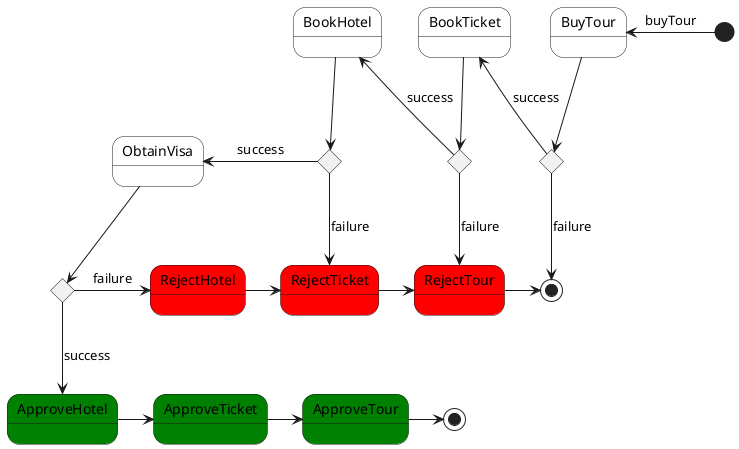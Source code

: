 
@startuml
state BuyTour #white
state BookTicket #white
state BookHotel #white
state ObtainVisa #white
state RejectTicket #red
state RejectTour #red
state RejectHotel #red
state ApproveTour #green
state ApproveTicket #green
state ApproveHotel #green

state buyTourChoice <<choice>>
state bookTicketChoice <<choice>>
state bookHotelChoice <<choice>>
state obtainVisaChoice <<choice>>

state endFinished <<end>>
state endFailed <<end>>

[*] -left-> BuyTour : buyTour
BuyTour --> buyTourChoice
buyTourChoice -left-> BookTicket : success
buyTourChoice --> endFailed : failure
BookTicket --> bookTicketChoice
bookTicketChoice -left-> BookHotel : success
bookTicketChoice --> RejectTour : failure
RejectTour --right> endFailed
BookHotel --> bookHotelChoice
bookHotelChoice -left-> ObtainVisa : success
bookHotelChoice --> RejectTicket : failure
RejectTicket -right-> RejectTour
ObtainVisa --> obtainVisaChoice
obtainVisaChoice --> ApproveHotel : success
obtainVisaChoice -right-> RejectHotel : failure
RejectHotel -right-> RejectTicket
ApproveHotel -right-> ApproveTicket
ApproveTicket -right-> ApproveTour
ApproveTour -right-> endFinished
@enduml
